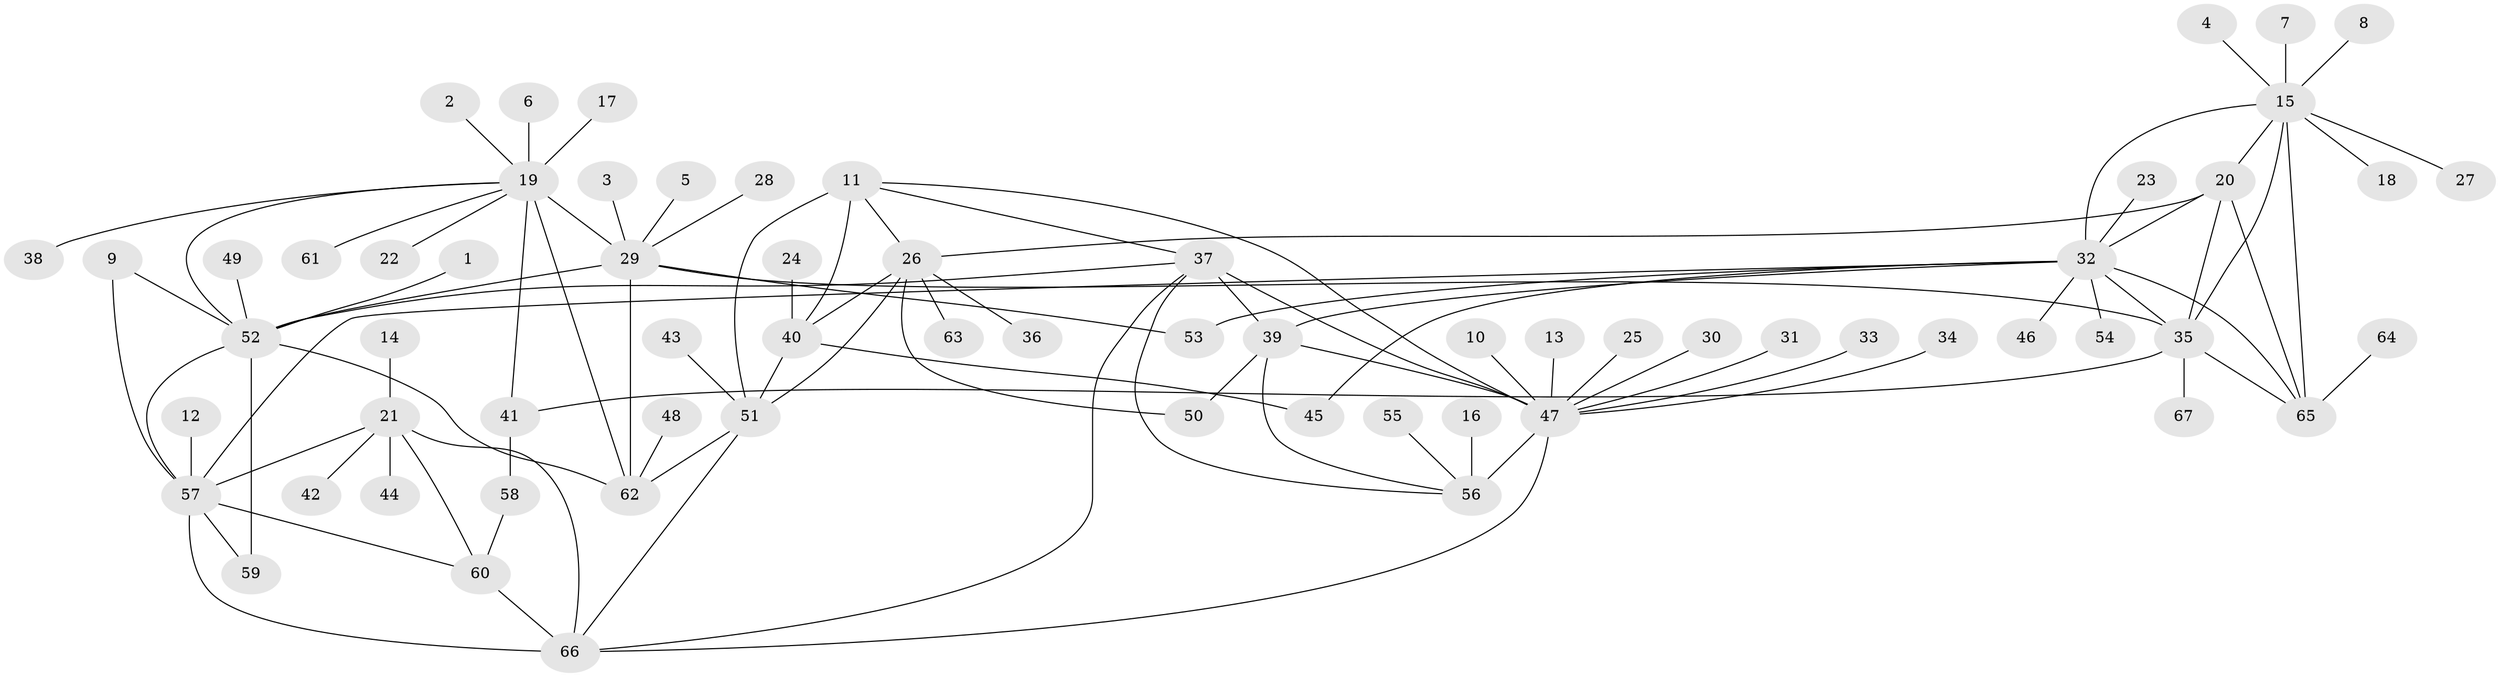 // original degree distribution, {14: 0.007462686567164179, 8: 0.05970149253731343, 10: 0.007462686567164179, 7: 0.05223880597014925, 11: 0.014925373134328358, 9: 0.03731343283582089, 13: 0.007462686567164179, 6: 0.022388059701492536, 12: 0.014925373134328358, 1: 0.582089552238806, 3: 0.03731343283582089, 2: 0.14925373134328357, 4: 0.007462686567164179}
// Generated by graph-tools (version 1.1) at 2025/02/03/09/25 03:02:51]
// undirected, 67 vertices, 99 edges
graph export_dot {
graph [start="1"]
  node [color=gray90,style=filled];
  1;
  2;
  3;
  4;
  5;
  6;
  7;
  8;
  9;
  10;
  11;
  12;
  13;
  14;
  15;
  16;
  17;
  18;
  19;
  20;
  21;
  22;
  23;
  24;
  25;
  26;
  27;
  28;
  29;
  30;
  31;
  32;
  33;
  34;
  35;
  36;
  37;
  38;
  39;
  40;
  41;
  42;
  43;
  44;
  45;
  46;
  47;
  48;
  49;
  50;
  51;
  52;
  53;
  54;
  55;
  56;
  57;
  58;
  59;
  60;
  61;
  62;
  63;
  64;
  65;
  66;
  67;
  1 -- 52 [weight=1.0];
  2 -- 19 [weight=1.0];
  3 -- 29 [weight=1.0];
  4 -- 15 [weight=1.0];
  5 -- 29 [weight=1.0];
  6 -- 19 [weight=1.0];
  7 -- 15 [weight=1.0];
  8 -- 15 [weight=1.0];
  9 -- 52 [weight=1.0];
  9 -- 57 [weight=1.0];
  10 -- 47 [weight=1.0];
  11 -- 26 [weight=2.0];
  11 -- 37 [weight=1.0];
  11 -- 40 [weight=2.0];
  11 -- 47 [weight=1.0];
  11 -- 51 [weight=4.0];
  12 -- 57 [weight=1.0];
  13 -- 47 [weight=1.0];
  14 -- 21 [weight=1.0];
  15 -- 18 [weight=1.0];
  15 -- 20 [weight=2.0];
  15 -- 27 [weight=1.0];
  15 -- 32 [weight=2.0];
  15 -- 35 [weight=2.0];
  15 -- 65 [weight=2.0];
  16 -- 56 [weight=1.0];
  17 -- 19 [weight=1.0];
  19 -- 22 [weight=1.0];
  19 -- 29 [weight=4.0];
  19 -- 38 [weight=1.0];
  19 -- 41 [weight=1.0];
  19 -- 52 [weight=2.0];
  19 -- 61 [weight=1.0];
  19 -- 62 [weight=2.0];
  20 -- 26 [weight=1.0];
  20 -- 32 [weight=1.0];
  20 -- 35 [weight=1.0];
  20 -- 65 [weight=1.0];
  21 -- 42 [weight=1.0];
  21 -- 44 [weight=1.0];
  21 -- 57 [weight=2.0];
  21 -- 60 [weight=2.0];
  21 -- 66 [weight=4.0];
  23 -- 32 [weight=1.0];
  24 -- 40 [weight=1.0];
  25 -- 47 [weight=1.0];
  26 -- 36 [weight=1.0];
  26 -- 40 [weight=1.0];
  26 -- 50 [weight=1.0];
  26 -- 51 [weight=2.0];
  26 -- 63 [weight=1.0];
  28 -- 29 [weight=1.0];
  29 -- 35 [weight=1.0];
  29 -- 52 [weight=2.0];
  29 -- 53 [weight=1.0];
  29 -- 62 [weight=2.0];
  30 -- 47 [weight=1.0];
  31 -- 47 [weight=1.0];
  32 -- 35 [weight=1.0];
  32 -- 39 [weight=1.0];
  32 -- 45 [weight=1.0];
  32 -- 46 [weight=1.0];
  32 -- 53 [weight=1.0];
  32 -- 54 [weight=1.0];
  32 -- 57 [weight=1.0];
  32 -- 65 [weight=1.0];
  33 -- 47 [weight=1.0];
  34 -- 47 [weight=1.0];
  35 -- 41 [weight=1.0];
  35 -- 65 [weight=1.0];
  35 -- 67 [weight=1.0];
  37 -- 39 [weight=1.0];
  37 -- 47 [weight=3.0];
  37 -- 52 [weight=1.0];
  37 -- 56 [weight=1.0];
  37 -- 66 [weight=1.0];
  39 -- 47 [weight=3.0];
  39 -- 50 [weight=1.0];
  39 -- 56 [weight=1.0];
  40 -- 45 [weight=1.0];
  40 -- 51 [weight=2.0];
  41 -- 58 [weight=1.0];
  43 -- 51 [weight=1.0];
  47 -- 56 [weight=3.0];
  47 -- 66 [weight=1.0];
  48 -- 62 [weight=1.0];
  49 -- 52 [weight=1.0];
  51 -- 62 [weight=1.0];
  51 -- 66 [weight=1.0];
  52 -- 57 [weight=1.0];
  52 -- 59 [weight=1.0];
  52 -- 62 [weight=1.0];
  55 -- 56 [weight=1.0];
  57 -- 59 [weight=1.0];
  57 -- 60 [weight=1.0];
  57 -- 66 [weight=2.0];
  58 -- 60 [weight=1.0];
  60 -- 66 [weight=2.0];
  64 -- 65 [weight=1.0];
}
